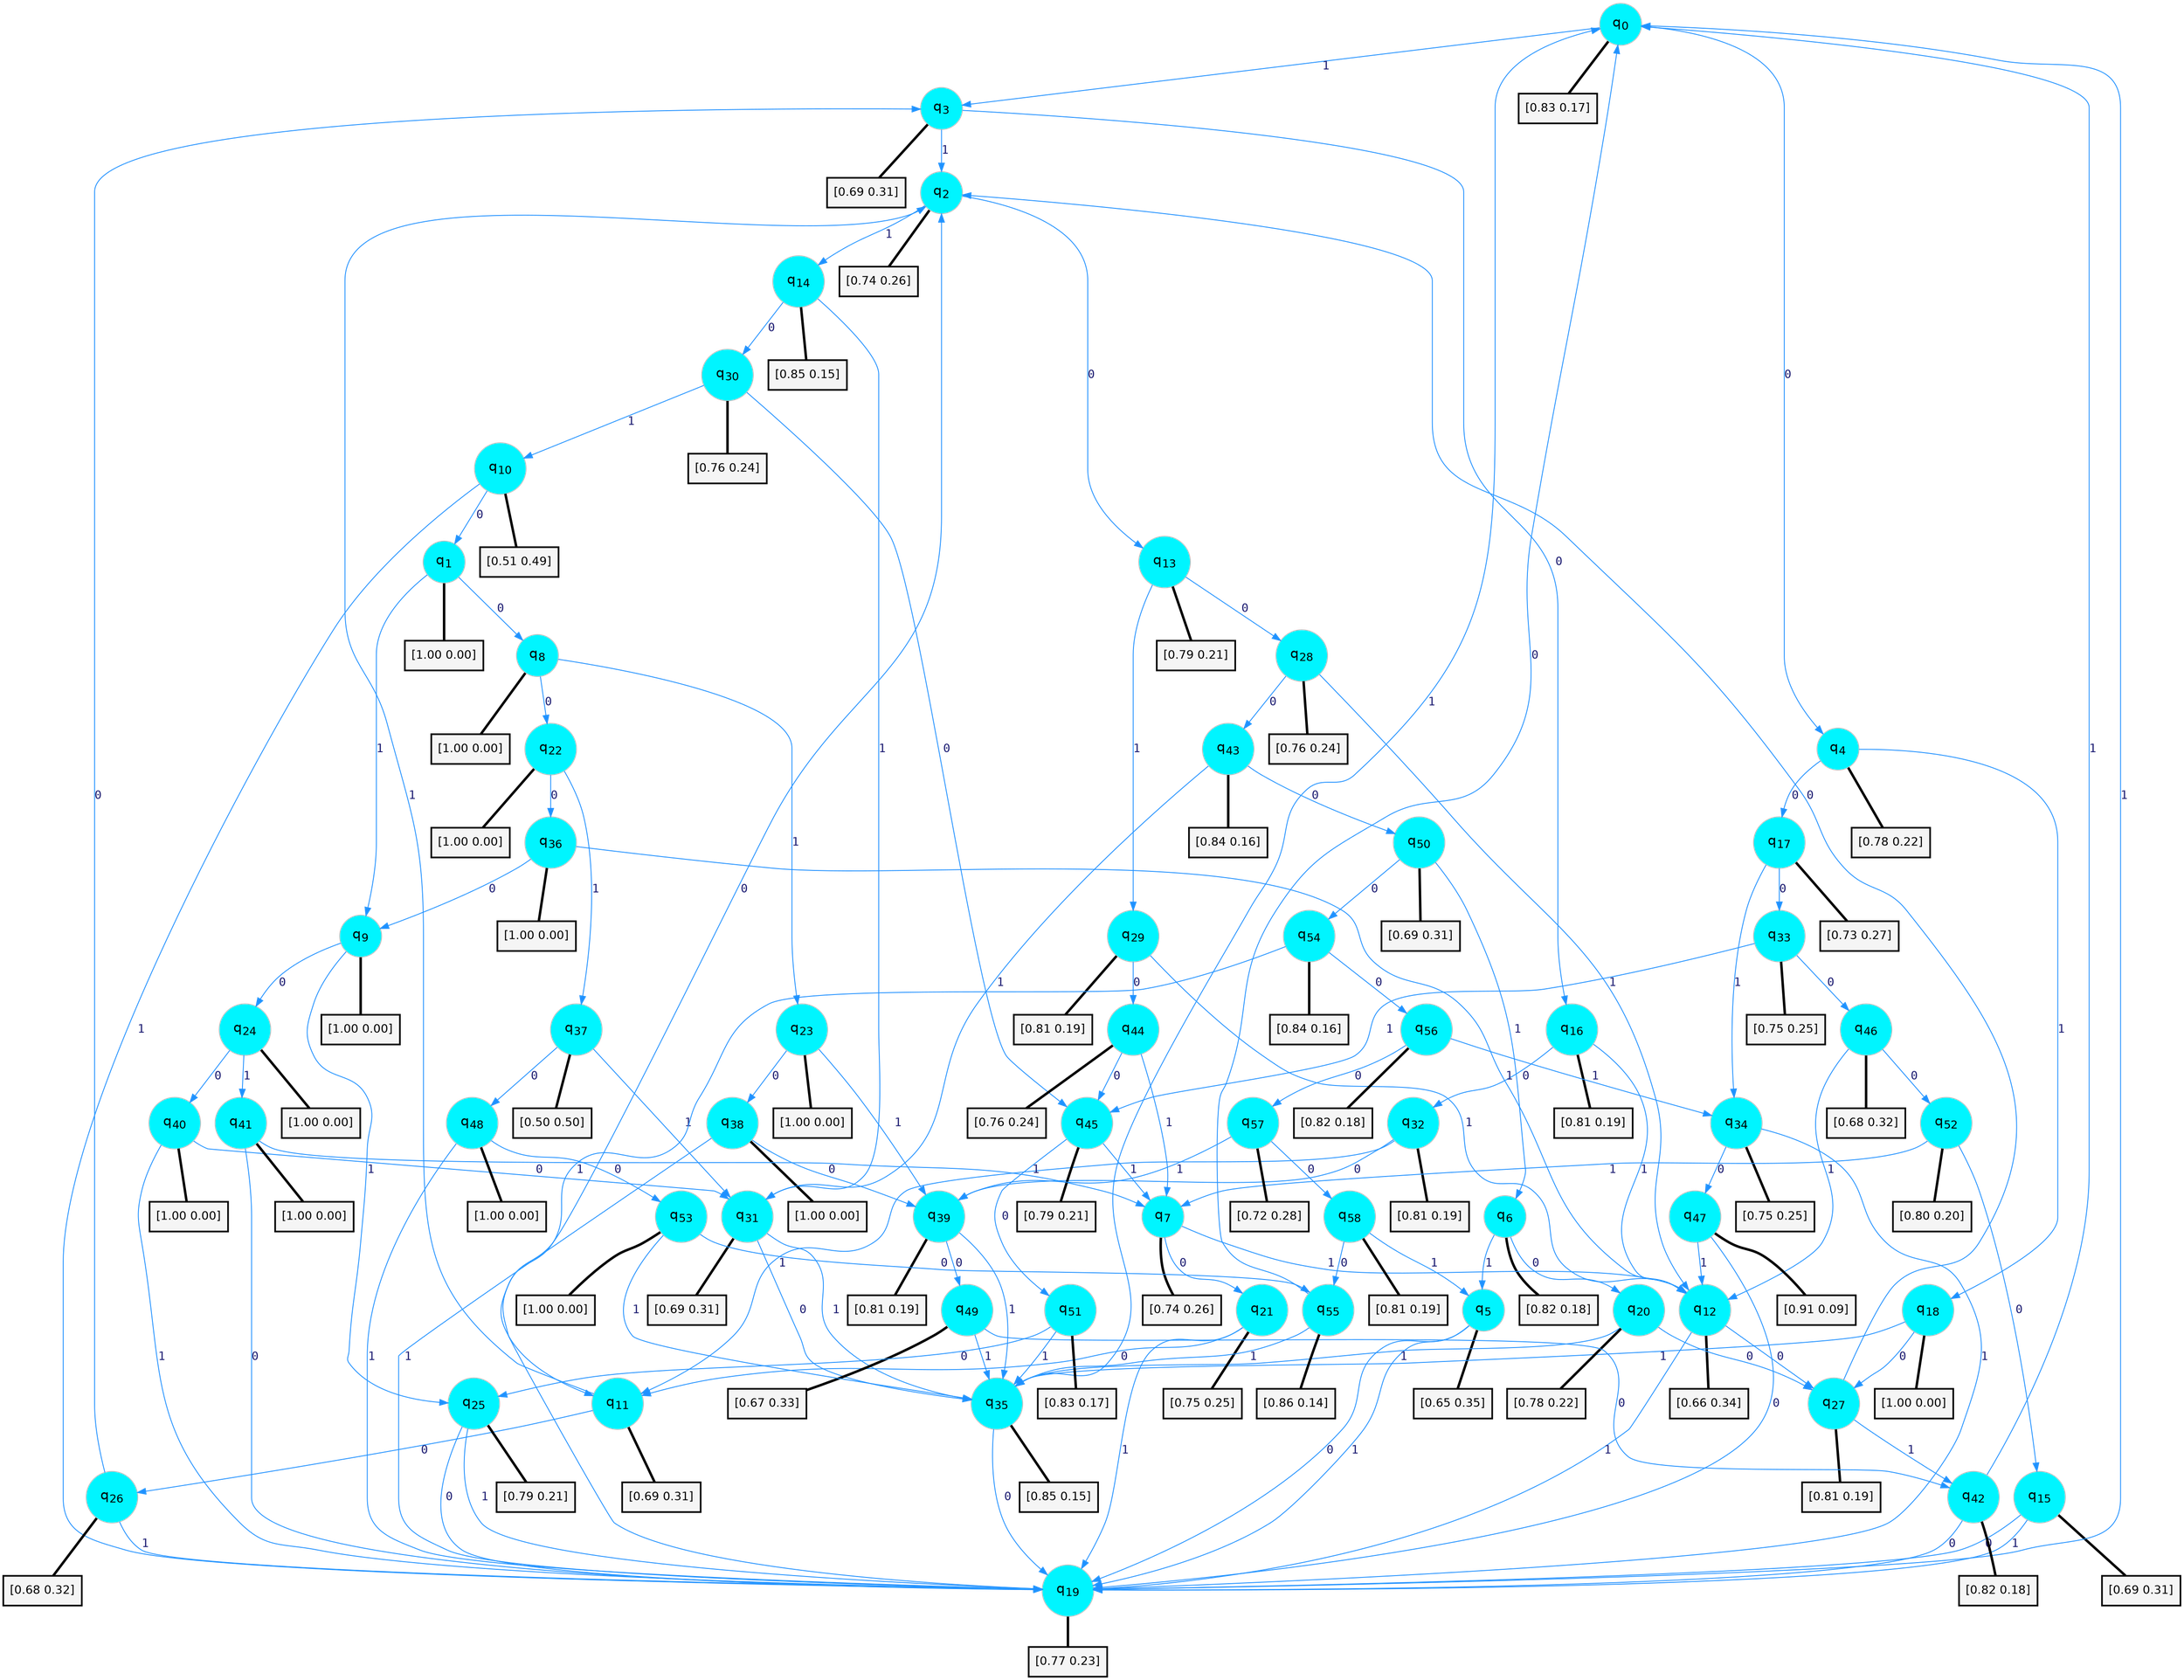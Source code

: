 digraph G {
graph [
bgcolor=transparent, dpi=300, rankdir=TD, size="40,25"];
node [
color=gray, fillcolor=turquoise1, fontcolor=black, fontname=Helvetica, fontsize=16, fontweight=bold, shape=circle, style=filled];
edge [
arrowsize=1, color=dodgerblue1, fontcolor=midnightblue, fontname=courier, fontweight=bold, penwidth=1, style=solid, weight=20];
0[label=<q<SUB>0</SUB>>];
1[label=<q<SUB>1</SUB>>];
2[label=<q<SUB>2</SUB>>];
3[label=<q<SUB>3</SUB>>];
4[label=<q<SUB>4</SUB>>];
5[label=<q<SUB>5</SUB>>];
6[label=<q<SUB>6</SUB>>];
7[label=<q<SUB>7</SUB>>];
8[label=<q<SUB>8</SUB>>];
9[label=<q<SUB>9</SUB>>];
10[label=<q<SUB>10</SUB>>];
11[label=<q<SUB>11</SUB>>];
12[label=<q<SUB>12</SUB>>];
13[label=<q<SUB>13</SUB>>];
14[label=<q<SUB>14</SUB>>];
15[label=<q<SUB>15</SUB>>];
16[label=<q<SUB>16</SUB>>];
17[label=<q<SUB>17</SUB>>];
18[label=<q<SUB>18</SUB>>];
19[label=<q<SUB>19</SUB>>];
20[label=<q<SUB>20</SUB>>];
21[label=<q<SUB>21</SUB>>];
22[label=<q<SUB>22</SUB>>];
23[label=<q<SUB>23</SUB>>];
24[label=<q<SUB>24</SUB>>];
25[label=<q<SUB>25</SUB>>];
26[label=<q<SUB>26</SUB>>];
27[label=<q<SUB>27</SUB>>];
28[label=<q<SUB>28</SUB>>];
29[label=<q<SUB>29</SUB>>];
30[label=<q<SUB>30</SUB>>];
31[label=<q<SUB>31</SUB>>];
32[label=<q<SUB>32</SUB>>];
33[label=<q<SUB>33</SUB>>];
34[label=<q<SUB>34</SUB>>];
35[label=<q<SUB>35</SUB>>];
36[label=<q<SUB>36</SUB>>];
37[label=<q<SUB>37</SUB>>];
38[label=<q<SUB>38</SUB>>];
39[label=<q<SUB>39</SUB>>];
40[label=<q<SUB>40</SUB>>];
41[label=<q<SUB>41</SUB>>];
42[label=<q<SUB>42</SUB>>];
43[label=<q<SUB>43</SUB>>];
44[label=<q<SUB>44</SUB>>];
45[label=<q<SUB>45</SUB>>];
46[label=<q<SUB>46</SUB>>];
47[label=<q<SUB>47</SUB>>];
48[label=<q<SUB>48</SUB>>];
49[label=<q<SUB>49</SUB>>];
50[label=<q<SUB>50</SUB>>];
51[label=<q<SUB>51</SUB>>];
52[label=<q<SUB>52</SUB>>];
53[label=<q<SUB>53</SUB>>];
54[label=<q<SUB>54</SUB>>];
55[label=<q<SUB>55</SUB>>];
56[label=<q<SUB>56</SUB>>];
57[label=<q<SUB>57</SUB>>];
58[label=<q<SUB>58</SUB>>];
59[label="[0.83 0.17]", shape=box,fontcolor=black, fontname=Helvetica, fontsize=14, penwidth=2, fillcolor=whitesmoke,color=black];
60[label="[1.00 0.00]", shape=box,fontcolor=black, fontname=Helvetica, fontsize=14, penwidth=2, fillcolor=whitesmoke,color=black];
61[label="[0.74 0.26]", shape=box,fontcolor=black, fontname=Helvetica, fontsize=14, penwidth=2, fillcolor=whitesmoke,color=black];
62[label="[0.69 0.31]", shape=box,fontcolor=black, fontname=Helvetica, fontsize=14, penwidth=2, fillcolor=whitesmoke,color=black];
63[label="[0.78 0.22]", shape=box,fontcolor=black, fontname=Helvetica, fontsize=14, penwidth=2, fillcolor=whitesmoke,color=black];
64[label="[0.65 0.35]", shape=box,fontcolor=black, fontname=Helvetica, fontsize=14, penwidth=2, fillcolor=whitesmoke,color=black];
65[label="[0.82 0.18]", shape=box,fontcolor=black, fontname=Helvetica, fontsize=14, penwidth=2, fillcolor=whitesmoke,color=black];
66[label="[0.74 0.26]", shape=box,fontcolor=black, fontname=Helvetica, fontsize=14, penwidth=2, fillcolor=whitesmoke,color=black];
67[label="[1.00 0.00]", shape=box,fontcolor=black, fontname=Helvetica, fontsize=14, penwidth=2, fillcolor=whitesmoke,color=black];
68[label="[1.00 0.00]", shape=box,fontcolor=black, fontname=Helvetica, fontsize=14, penwidth=2, fillcolor=whitesmoke,color=black];
69[label="[0.51 0.49]", shape=box,fontcolor=black, fontname=Helvetica, fontsize=14, penwidth=2, fillcolor=whitesmoke,color=black];
70[label="[0.69 0.31]", shape=box,fontcolor=black, fontname=Helvetica, fontsize=14, penwidth=2, fillcolor=whitesmoke,color=black];
71[label="[0.66 0.34]", shape=box,fontcolor=black, fontname=Helvetica, fontsize=14, penwidth=2, fillcolor=whitesmoke,color=black];
72[label="[0.79 0.21]", shape=box,fontcolor=black, fontname=Helvetica, fontsize=14, penwidth=2, fillcolor=whitesmoke,color=black];
73[label="[0.85 0.15]", shape=box,fontcolor=black, fontname=Helvetica, fontsize=14, penwidth=2, fillcolor=whitesmoke,color=black];
74[label="[0.69 0.31]", shape=box,fontcolor=black, fontname=Helvetica, fontsize=14, penwidth=2, fillcolor=whitesmoke,color=black];
75[label="[0.81 0.19]", shape=box,fontcolor=black, fontname=Helvetica, fontsize=14, penwidth=2, fillcolor=whitesmoke,color=black];
76[label="[0.73 0.27]", shape=box,fontcolor=black, fontname=Helvetica, fontsize=14, penwidth=2, fillcolor=whitesmoke,color=black];
77[label="[1.00 0.00]", shape=box,fontcolor=black, fontname=Helvetica, fontsize=14, penwidth=2, fillcolor=whitesmoke,color=black];
78[label="[0.77 0.23]", shape=box,fontcolor=black, fontname=Helvetica, fontsize=14, penwidth=2, fillcolor=whitesmoke,color=black];
79[label="[0.78 0.22]", shape=box,fontcolor=black, fontname=Helvetica, fontsize=14, penwidth=2, fillcolor=whitesmoke,color=black];
80[label="[0.75 0.25]", shape=box,fontcolor=black, fontname=Helvetica, fontsize=14, penwidth=2, fillcolor=whitesmoke,color=black];
81[label="[1.00 0.00]", shape=box,fontcolor=black, fontname=Helvetica, fontsize=14, penwidth=2, fillcolor=whitesmoke,color=black];
82[label="[1.00 0.00]", shape=box,fontcolor=black, fontname=Helvetica, fontsize=14, penwidth=2, fillcolor=whitesmoke,color=black];
83[label="[1.00 0.00]", shape=box,fontcolor=black, fontname=Helvetica, fontsize=14, penwidth=2, fillcolor=whitesmoke,color=black];
84[label="[0.79 0.21]", shape=box,fontcolor=black, fontname=Helvetica, fontsize=14, penwidth=2, fillcolor=whitesmoke,color=black];
85[label="[0.68 0.32]", shape=box,fontcolor=black, fontname=Helvetica, fontsize=14, penwidth=2, fillcolor=whitesmoke,color=black];
86[label="[0.81 0.19]", shape=box,fontcolor=black, fontname=Helvetica, fontsize=14, penwidth=2, fillcolor=whitesmoke,color=black];
87[label="[0.76 0.24]", shape=box,fontcolor=black, fontname=Helvetica, fontsize=14, penwidth=2, fillcolor=whitesmoke,color=black];
88[label="[0.81 0.19]", shape=box,fontcolor=black, fontname=Helvetica, fontsize=14, penwidth=2, fillcolor=whitesmoke,color=black];
89[label="[0.76 0.24]", shape=box,fontcolor=black, fontname=Helvetica, fontsize=14, penwidth=2, fillcolor=whitesmoke,color=black];
90[label="[0.69 0.31]", shape=box,fontcolor=black, fontname=Helvetica, fontsize=14, penwidth=2, fillcolor=whitesmoke,color=black];
91[label="[0.81 0.19]", shape=box,fontcolor=black, fontname=Helvetica, fontsize=14, penwidth=2, fillcolor=whitesmoke,color=black];
92[label="[0.75 0.25]", shape=box,fontcolor=black, fontname=Helvetica, fontsize=14, penwidth=2, fillcolor=whitesmoke,color=black];
93[label="[0.75 0.25]", shape=box,fontcolor=black, fontname=Helvetica, fontsize=14, penwidth=2, fillcolor=whitesmoke,color=black];
94[label="[0.85 0.15]", shape=box,fontcolor=black, fontname=Helvetica, fontsize=14, penwidth=2, fillcolor=whitesmoke,color=black];
95[label="[1.00 0.00]", shape=box,fontcolor=black, fontname=Helvetica, fontsize=14, penwidth=2, fillcolor=whitesmoke,color=black];
96[label="[0.50 0.50]", shape=box,fontcolor=black, fontname=Helvetica, fontsize=14, penwidth=2, fillcolor=whitesmoke,color=black];
97[label="[1.00 0.00]", shape=box,fontcolor=black, fontname=Helvetica, fontsize=14, penwidth=2, fillcolor=whitesmoke,color=black];
98[label="[0.81 0.19]", shape=box,fontcolor=black, fontname=Helvetica, fontsize=14, penwidth=2, fillcolor=whitesmoke,color=black];
99[label="[1.00 0.00]", shape=box,fontcolor=black, fontname=Helvetica, fontsize=14, penwidth=2, fillcolor=whitesmoke,color=black];
100[label="[1.00 0.00]", shape=box,fontcolor=black, fontname=Helvetica, fontsize=14, penwidth=2, fillcolor=whitesmoke,color=black];
101[label="[0.82 0.18]", shape=box,fontcolor=black, fontname=Helvetica, fontsize=14, penwidth=2, fillcolor=whitesmoke,color=black];
102[label="[0.84 0.16]", shape=box,fontcolor=black, fontname=Helvetica, fontsize=14, penwidth=2, fillcolor=whitesmoke,color=black];
103[label="[0.76 0.24]", shape=box,fontcolor=black, fontname=Helvetica, fontsize=14, penwidth=2, fillcolor=whitesmoke,color=black];
104[label="[0.79 0.21]", shape=box,fontcolor=black, fontname=Helvetica, fontsize=14, penwidth=2, fillcolor=whitesmoke,color=black];
105[label="[0.68 0.32]", shape=box,fontcolor=black, fontname=Helvetica, fontsize=14, penwidth=2, fillcolor=whitesmoke,color=black];
106[label="[0.91 0.09]", shape=box,fontcolor=black, fontname=Helvetica, fontsize=14, penwidth=2, fillcolor=whitesmoke,color=black];
107[label="[1.00 0.00]", shape=box,fontcolor=black, fontname=Helvetica, fontsize=14, penwidth=2, fillcolor=whitesmoke,color=black];
108[label="[0.67 0.33]", shape=box,fontcolor=black, fontname=Helvetica, fontsize=14, penwidth=2, fillcolor=whitesmoke,color=black];
109[label="[0.69 0.31]", shape=box,fontcolor=black, fontname=Helvetica, fontsize=14, penwidth=2, fillcolor=whitesmoke,color=black];
110[label="[0.83 0.17]", shape=box,fontcolor=black, fontname=Helvetica, fontsize=14, penwidth=2, fillcolor=whitesmoke,color=black];
111[label="[0.80 0.20]", shape=box,fontcolor=black, fontname=Helvetica, fontsize=14, penwidth=2, fillcolor=whitesmoke,color=black];
112[label="[1.00 0.00]", shape=box,fontcolor=black, fontname=Helvetica, fontsize=14, penwidth=2, fillcolor=whitesmoke,color=black];
113[label="[0.84 0.16]", shape=box,fontcolor=black, fontname=Helvetica, fontsize=14, penwidth=2, fillcolor=whitesmoke,color=black];
114[label="[0.86 0.14]", shape=box,fontcolor=black, fontname=Helvetica, fontsize=14, penwidth=2, fillcolor=whitesmoke,color=black];
115[label="[0.82 0.18]", shape=box,fontcolor=black, fontname=Helvetica, fontsize=14, penwidth=2, fillcolor=whitesmoke,color=black];
116[label="[0.72 0.28]", shape=box,fontcolor=black, fontname=Helvetica, fontsize=14, penwidth=2, fillcolor=whitesmoke,color=black];
117[label="[0.81 0.19]", shape=box,fontcolor=black, fontname=Helvetica, fontsize=14, penwidth=2, fillcolor=whitesmoke,color=black];
0->4 [label=0];
0->3 [label=1];
0->59 [arrowhead=none, penwidth=3,color=black];
1->8 [label=0];
1->9 [label=1];
1->60 [arrowhead=none, penwidth=3,color=black];
2->13 [label=0];
2->14 [label=1];
2->61 [arrowhead=none, penwidth=3,color=black];
3->16 [label=0];
3->2 [label=1];
3->62 [arrowhead=none, penwidth=3,color=black];
4->17 [label=0];
4->18 [label=1];
4->63 [arrowhead=none, penwidth=3,color=black];
5->19 [label=0];
5->19 [label=1];
5->64 [arrowhead=none, penwidth=3,color=black];
6->20 [label=0];
6->5 [label=1];
6->65 [arrowhead=none, penwidth=3,color=black];
7->21 [label=0];
7->12 [label=1];
7->66 [arrowhead=none, penwidth=3,color=black];
8->22 [label=0];
8->23 [label=1];
8->67 [arrowhead=none, penwidth=3,color=black];
9->24 [label=0];
9->25 [label=1];
9->68 [arrowhead=none, penwidth=3,color=black];
10->1 [label=0];
10->19 [label=1];
10->69 [arrowhead=none, penwidth=3,color=black];
11->26 [label=0];
11->2 [label=1];
11->70 [arrowhead=none, penwidth=3,color=black];
12->27 [label=0];
12->19 [label=1];
12->71 [arrowhead=none, penwidth=3,color=black];
13->28 [label=0];
13->29 [label=1];
13->72 [arrowhead=none, penwidth=3,color=black];
14->30 [label=0];
14->31 [label=1];
14->73 [arrowhead=none, penwidth=3,color=black];
15->19 [label=0];
15->19 [label=1];
15->74 [arrowhead=none, penwidth=3,color=black];
16->32 [label=0];
16->12 [label=1];
16->75 [arrowhead=none, penwidth=3,color=black];
17->33 [label=0];
17->34 [label=1];
17->76 [arrowhead=none, penwidth=3,color=black];
18->27 [label=0];
18->35 [label=1];
18->77 [arrowhead=none, penwidth=3,color=black];
19->2 [label=0];
19->0 [label=1];
19->78 [arrowhead=none, penwidth=3,color=black];
20->27 [label=0];
20->35 [label=1];
20->79 [arrowhead=none, penwidth=3,color=black];
21->11 [label=0];
21->19 [label=1];
21->80 [arrowhead=none, penwidth=3,color=black];
22->36 [label=0];
22->37 [label=1];
22->81 [arrowhead=none, penwidth=3,color=black];
23->38 [label=0];
23->39 [label=1];
23->82 [arrowhead=none, penwidth=3,color=black];
24->40 [label=0];
24->41 [label=1];
24->83 [arrowhead=none, penwidth=3,color=black];
25->19 [label=0];
25->19 [label=1];
25->84 [arrowhead=none, penwidth=3,color=black];
26->3 [label=0];
26->19 [label=1];
26->85 [arrowhead=none, penwidth=3,color=black];
27->2 [label=0];
27->42 [label=1];
27->86 [arrowhead=none, penwidth=3,color=black];
28->43 [label=0];
28->12 [label=1];
28->87 [arrowhead=none, penwidth=3,color=black];
29->44 [label=0];
29->12 [label=1];
29->88 [arrowhead=none, penwidth=3,color=black];
30->45 [label=0];
30->10 [label=1];
30->89 [arrowhead=none, penwidth=3,color=black];
31->35 [label=0];
31->35 [label=1];
31->90 [arrowhead=none, penwidth=3,color=black];
32->39 [label=0];
32->11 [label=1];
32->91 [arrowhead=none, penwidth=3,color=black];
33->46 [label=0];
33->45 [label=1];
33->92 [arrowhead=none, penwidth=3,color=black];
34->47 [label=0];
34->19 [label=1];
34->93 [arrowhead=none, penwidth=3,color=black];
35->19 [label=0];
35->0 [label=1];
35->94 [arrowhead=none, penwidth=3,color=black];
36->9 [label=0];
36->12 [label=1];
36->95 [arrowhead=none, penwidth=3,color=black];
37->48 [label=0];
37->31 [label=1];
37->96 [arrowhead=none, penwidth=3,color=black];
38->39 [label=0];
38->19 [label=1];
38->97 [arrowhead=none, penwidth=3,color=black];
39->49 [label=0];
39->35 [label=1];
39->98 [arrowhead=none, penwidth=3,color=black];
40->31 [label=0];
40->19 [label=1];
40->99 [arrowhead=none, penwidth=3,color=black];
41->19 [label=0];
41->7 [label=1];
41->100 [arrowhead=none, penwidth=3,color=black];
42->19 [label=0];
42->0 [label=1];
42->101 [arrowhead=none, penwidth=3,color=black];
43->50 [label=0];
43->31 [label=1];
43->102 [arrowhead=none, penwidth=3,color=black];
44->45 [label=0];
44->7 [label=1];
44->103 [arrowhead=none, penwidth=3,color=black];
45->51 [label=0];
45->7 [label=1];
45->104 [arrowhead=none, penwidth=3,color=black];
46->52 [label=0];
46->12 [label=1];
46->105 [arrowhead=none, penwidth=3,color=black];
47->19 [label=0];
47->12 [label=1];
47->106 [arrowhead=none, penwidth=3,color=black];
48->53 [label=0];
48->19 [label=1];
48->107 [arrowhead=none, penwidth=3,color=black];
49->42 [label=0];
49->35 [label=1];
49->108 [arrowhead=none, penwidth=3,color=black];
50->54 [label=0];
50->6 [label=1];
50->109 [arrowhead=none, penwidth=3,color=black];
51->25 [label=0];
51->35 [label=1];
51->110 [arrowhead=none, penwidth=3,color=black];
52->15 [label=0];
52->7 [label=1];
52->111 [arrowhead=none, penwidth=3,color=black];
53->55 [label=0];
53->35 [label=1];
53->112 [arrowhead=none, penwidth=3,color=black];
54->56 [label=0];
54->11 [label=1];
54->113 [arrowhead=none, penwidth=3,color=black];
55->0 [label=0];
55->35 [label=1];
55->114 [arrowhead=none, penwidth=3,color=black];
56->57 [label=0];
56->34 [label=1];
56->115 [arrowhead=none, penwidth=3,color=black];
57->58 [label=0];
57->39 [label=1];
57->116 [arrowhead=none, penwidth=3,color=black];
58->55 [label=0];
58->5 [label=1];
58->117 [arrowhead=none, penwidth=3,color=black];
}
